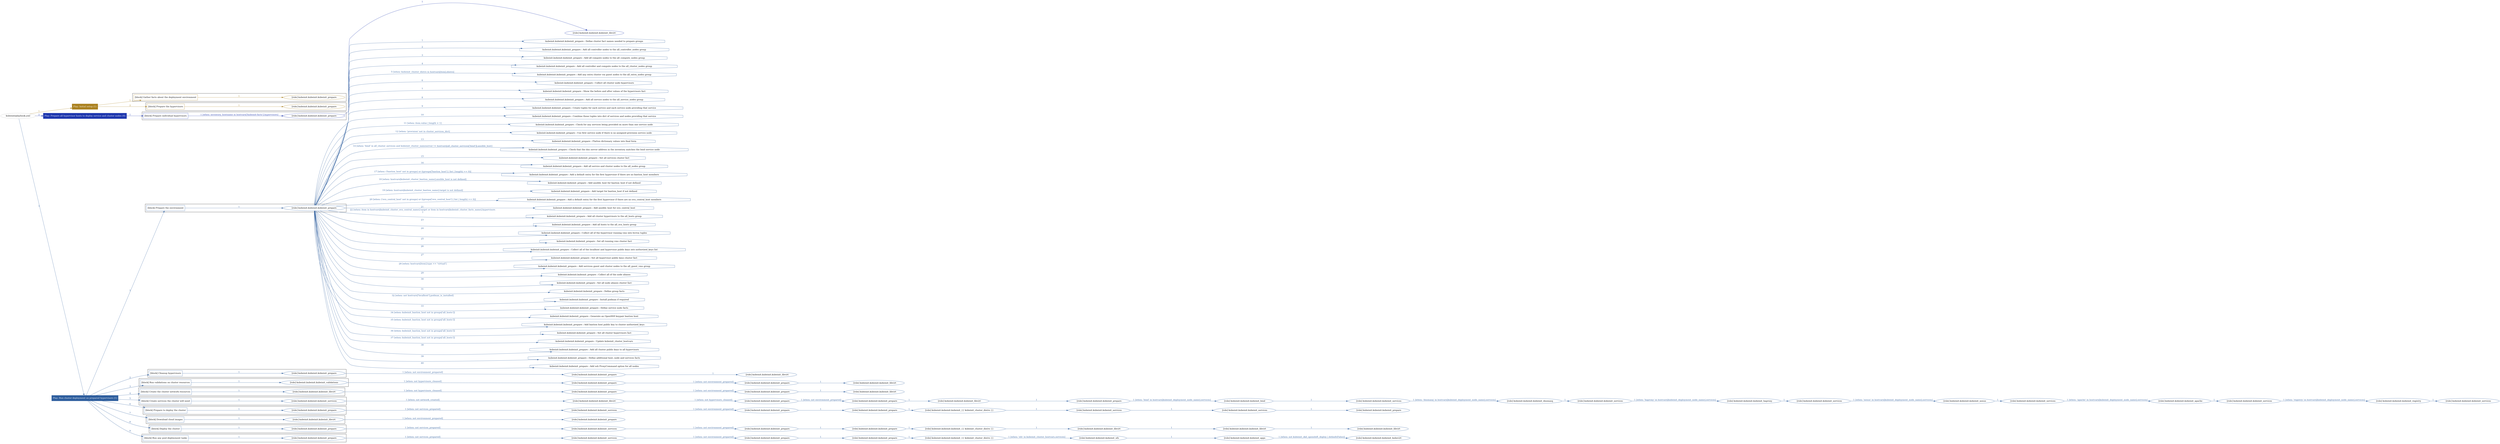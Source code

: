 digraph {
	graph [concentrate=true ordering=in rankdir=LR ratio=fill]
	edge [esep=5 sep=10]
	"kubeinit/playbook.yml" [id=root_node style=dotted]
	play_389a2fc3 [label="Play: Initial setup (1)" color="#ab8221" fontcolor="#ffffff" id=play_389a2fc3 shape=box style=filled tooltip=localhost]
	"kubeinit/playbook.yml" -> play_389a2fc3 [label="1 " color="#ab8221" fontcolor="#ab8221" id=edge_5c701b63 labeltooltip="1 " tooltip="1 "]
	subgraph "kubeinit.kubeinit.kubeinit_prepare" {
		role_5285350a [label="[role] kubeinit.kubeinit.kubeinit_prepare" color="#ab8221" id=role_5285350a tooltip="kubeinit.kubeinit.kubeinit_prepare"]
	}
	subgraph "kubeinit.kubeinit.kubeinit_prepare" {
		role_73cdea34 [label="[role] kubeinit.kubeinit.kubeinit_prepare" color="#ab8221" id=role_73cdea34 tooltip="kubeinit.kubeinit.kubeinit_prepare"]
	}
	subgraph "Play: Initial setup (1)" {
		play_389a2fc3 -> block_d1cd14a4 [label=1 color="#ab8221" fontcolor="#ab8221" id=edge_c01ba7dc labeltooltip=1 tooltip=1]
		subgraph cluster_block_d1cd14a4 {
			block_d1cd14a4 [label="[block] Gather facts about the deployment environment" color="#ab8221" id=block_d1cd14a4 labeltooltip="Gather facts about the deployment environment" shape=box tooltip="Gather facts about the deployment environment"]
			block_d1cd14a4 -> role_5285350a [label="1 " color="#ab8221" fontcolor="#ab8221" id=edge_2bdc78e7 labeltooltip="1 " tooltip="1 "]
		}
		play_389a2fc3 -> block_d4fb7fd4 [label=2 color="#ab8221" fontcolor="#ab8221" id=edge_95504e99 labeltooltip=2 tooltip=2]
		subgraph cluster_block_d4fb7fd4 {
			block_d4fb7fd4 [label="[block] Prepare the hypervisors" color="#ab8221" id=block_d4fb7fd4 labeltooltip="Prepare the hypervisors" shape=box tooltip="Prepare the hypervisors"]
			block_d4fb7fd4 -> role_73cdea34 [label="1 " color="#ab8221" fontcolor="#ab8221" id=edge_77c9e38d labeltooltip="1 " tooltip="1 "]
		}
	}
	play_1467b082 [label="Play: Prepare all hypervisor hosts to deploy service and cluster nodes (0)" color="#1e37ae" fontcolor="#ffffff" id=play_1467b082 shape=box style=filled tooltip="Play: Prepare all hypervisor hosts to deploy service and cluster nodes (0)"]
	"kubeinit/playbook.yml" -> play_1467b082 [label="2 " color="#1e37ae" fontcolor="#1e37ae" id=edge_6ed2693d labeltooltip="2 " tooltip="2 "]
	subgraph "kubeinit.kubeinit.kubeinit_libvirt" {
		role_8d2c05db [label="[role] kubeinit.kubeinit.kubeinit_libvirt" color="#1e37ae" id=role_8d2c05db tooltip="kubeinit.kubeinit.kubeinit_libvirt"]
	}
	subgraph "kubeinit.kubeinit.kubeinit_prepare" {
		role_65fd7b90 [label="[role] kubeinit.kubeinit.kubeinit_prepare" color="#1e37ae" id=role_65fd7b90 tooltip="kubeinit.kubeinit.kubeinit_prepare"]
		role_65fd7b90 -> role_8d2c05db [label="1 " color="#1e37ae" fontcolor="#1e37ae" id=edge_28b307fc labeltooltip="1 " tooltip="1 "]
	}
	subgraph "Play: Prepare all hypervisor hosts to deploy service and cluster nodes (0)" {
		play_1467b082 -> block_90cf7ecb [label=1 color="#1e37ae" fontcolor="#1e37ae" id=edge_ba02958f labeltooltip=1 tooltip=1]
		subgraph cluster_block_90cf7ecb {
			block_90cf7ecb [label="[block] Prepare individual hypervisors" color="#1e37ae" id=block_90cf7ecb labeltooltip="Prepare individual hypervisors" shape=box tooltip="Prepare individual hypervisors"]
			block_90cf7ecb -> role_65fd7b90 [label="1 [when: inventory_hostname in hostvars['kubeinit-facts'].hypervisors]" color="#1e37ae" fontcolor="#1e37ae" id=edge_7a36605c labeltooltip="1 [when: inventory_hostname in hostvars['kubeinit-facts'].hypervisors]" tooltip="1 [when: inventory_hostname in hostvars['kubeinit-facts'].hypervisors]"]
		}
	}
	play_ec65db6d [label="Play: Run cluster deployment on prepared hypervisors (1)" color="#2e5e9e" fontcolor="#ffffff" id=play_ec65db6d shape=box style=filled tooltip=localhost]
	"kubeinit/playbook.yml" -> play_ec65db6d [label="3 " color="#2e5e9e" fontcolor="#2e5e9e" id=edge_5266d4a3 labeltooltip="3 " tooltip="3 "]
	subgraph "kubeinit.kubeinit.kubeinit_prepare" {
		role_ae599237 [label="[role] kubeinit.kubeinit.kubeinit_prepare" color="#2e5e9e" id=role_ae599237 tooltip="kubeinit.kubeinit.kubeinit_prepare"]
		task_bc139b04 [label="kubeinit.kubeinit.kubeinit_prepare : Define cluster fact names needed to prepare groups" color="#2e5e9e" id=task_bc139b04 shape=octagon tooltip="kubeinit.kubeinit.kubeinit_prepare : Define cluster fact names needed to prepare groups"]
		role_ae599237 -> task_bc139b04 [label="1 " color="#2e5e9e" fontcolor="#2e5e9e" id=edge_9a7eeb01 labeltooltip="1 " tooltip="1 "]
		task_4b675e43 [label="kubeinit.kubeinit.kubeinit_prepare : Add all controller nodes to the all_controller_nodes group" color="#2e5e9e" id=task_4b675e43 shape=octagon tooltip="kubeinit.kubeinit.kubeinit_prepare : Add all controller nodes to the all_controller_nodes group"]
		role_ae599237 -> task_4b675e43 [label="2 " color="#2e5e9e" fontcolor="#2e5e9e" id=edge_27c92385 labeltooltip="2 " tooltip="2 "]
		task_938c4507 [label="kubeinit.kubeinit.kubeinit_prepare : Add all compute nodes to the all_compute_nodes group" color="#2e5e9e" id=task_938c4507 shape=octagon tooltip="kubeinit.kubeinit.kubeinit_prepare : Add all compute nodes to the all_compute_nodes group"]
		role_ae599237 -> task_938c4507 [label="3 " color="#2e5e9e" fontcolor="#2e5e9e" id=edge_e32e1a91 labeltooltip="3 " tooltip="3 "]
		task_ddfe57b6 [label="kubeinit.kubeinit.kubeinit_prepare : Add all controller and compute nodes to the all_cluster_nodes group" color="#2e5e9e" id=task_ddfe57b6 shape=octagon tooltip="kubeinit.kubeinit.kubeinit_prepare : Add all controller and compute nodes to the all_cluster_nodes group"]
		role_ae599237 -> task_ddfe57b6 [label="4 " color="#2e5e9e" fontcolor="#2e5e9e" id=edge_c2592a3a labeltooltip="4 " tooltip="4 "]
		task_0cb892c3 [label="kubeinit.kubeinit.kubeinit_prepare : Add any extra cluster vm guest nodes to the all_extra_nodes group" color="#2e5e9e" id=task_0cb892c3 shape=octagon tooltip="kubeinit.kubeinit.kubeinit_prepare : Add any extra cluster vm guest nodes to the all_extra_nodes group"]
		role_ae599237 -> task_0cb892c3 [label="5 [when: kubeinit_cluster_distro in hostvars[item].distro]" color="#2e5e9e" fontcolor="#2e5e9e" id=edge_1ab65e73 labeltooltip="5 [when: kubeinit_cluster_distro in hostvars[item].distro]" tooltip="5 [when: kubeinit_cluster_distro in hostvars[item].distro]"]
		task_bf815adb [label="kubeinit.kubeinit.kubeinit_prepare : Collect all cluster node hypervisors" color="#2e5e9e" id=task_bf815adb shape=octagon tooltip="kubeinit.kubeinit.kubeinit_prepare : Collect all cluster node hypervisors"]
		role_ae599237 -> task_bf815adb [label="6 " color="#2e5e9e" fontcolor="#2e5e9e" id=edge_83535a46 labeltooltip="6 " tooltip="6 "]
		task_21eaeb8c [label="kubeinit.kubeinit.kubeinit_prepare : Show the before and after values of the hypervisors fact" color="#2e5e9e" id=task_21eaeb8c shape=octagon tooltip="kubeinit.kubeinit.kubeinit_prepare : Show the before and after values of the hypervisors fact"]
		role_ae599237 -> task_21eaeb8c [label="7 " color="#2e5e9e" fontcolor="#2e5e9e" id=edge_32289811 labeltooltip="7 " tooltip="7 "]
		task_42181509 [label="kubeinit.kubeinit.kubeinit_prepare : Add all service nodes to the all_service_nodes group" color="#2e5e9e" id=task_42181509 shape=octagon tooltip="kubeinit.kubeinit.kubeinit_prepare : Add all service nodes to the all_service_nodes group"]
		role_ae599237 -> task_42181509 [label="8 " color="#2e5e9e" fontcolor="#2e5e9e" id=edge_774b7da1 labeltooltip="8 " tooltip="8 "]
		task_96026b85 [label="kubeinit.kubeinit.kubeinit_prepare : Create tuples for each service and each service node providing that service" color="#2e5e9e" id=task_96026b85 shape=octagon tooltip="kubeinit.kubeinit.kubeinit_prepare : Create tuples for each service and each service node providing that service"]
		role_ae599237 -> task_96026b85 [label="9 " color="#2e5e9e" fontcolor="#2e5e9e" id=edge_64ecf250 labeltooltip="9 " tooltip="9 "]
		task_52978147 [label="kubeinit.kubeinit.kubeinit_prepare : Combine those tuples into dict of services and nodes providing that service" color="#2e5e9e" id=task_52978147 shape=octagon tooltip="kubeinit.kubeinit.kubeinit_prepare : Combine those tuples into dict of services and nodes providing that service"]
		role_ae599237 -> task_52978147 [label="10 " color="#2e5e9e" fontcolor="#2e5e9e" id=edge_df46fe67 labeltooltip="10 " tooltip="10 "]
		task_bcd08429 [label="kubeinit.kubeinit.kubeinit_prepare : Check for any services being provided on more than one service node" color="#2e5e9e" id=task_bcd08429 shape=octagon tooltip="kubeinit.kubeinit.kubeinit_prepare : Check for any services being provided on more than one service node"]
		role_ae599237 -> task_bcd08429 [label="11 [when: item.value | length > 1]" color="#2e5e9e" fontcolor="#2e5e9e" id=edge_1e564ab4 labeltooltip="11 [when: item.value | length > 1]" tooltip="11 [when: item.value | length > 1]"]
		task_e0b8395e [label="kubeinit.kubeinit.kubeinit_prepare : Use first service node if there is no assigned provision service node" color="#2e5e9e" id=task_e0b8395e shape=octagon tooltip="kubeinit.kubeinit.kubeinit_prepare : Use first service node if there is no assigned provision service node"]
		role_ae599237 -> task_e0b8395e [label="12 [when: 'provision' not in cluster_services_dict]" color="#2e5e9e" fontcolor="#2e5e9e" id=edge_0235073b labeltooltip="12 [when: 'provision' not in cluster_services_dict]" tooltip="12 [when: 'provision' not in cluster_services_dict]"]
		task_14e28db6 [label="kubeinit.kubeinit.kubeinit_prepare : Flatten dictionary values into final form" color="#2e5e9e" id=task_14e28db6 shape=octagon tooltip="kubeinit.kubeinit.kubeinit_prepare : Flatten dictionary values into final form"]
		role_ae599237 -> task_14e28db6 [label="13 " color="#2e5e9e" fontcolor="#2e5e9e" id=edge_22fdeb3c labeltooltip="13 " tooltip="13 "]
		task_c48dda5f [label="kubeinit.kubeinit.kubeinit_prepare : Check that the dns server address in the inventory matches the bind service node" color="#2e5e9e" id=task_c48dda5f shape=octagon tooltip="kubeinit.kubeinit.kubeinit_prepare : Check that the dns server address in the inventory matches the bind service node"]
		role_ae599237 -> task_c48dda5f [label="14 [when: 'bind' in all_cluster_services and kubeinit_cluster_nameserver != hostvars[all_cluster_services['bind']].ansible_host]" color="#2e5e9e" fontcolor="#2e5e9e" id=edge_218ed1cd labeltooltip="14 [when: 'bind' in all_cluster_services and kubeinit_cluster_nameserver != hostvars[all_cluster_services['bind']].ansible_host]" tooltip="14 [when: 'bind' in all_cluster_services and kubeinit_cluster_nameserver != hostvars[all_cluster_services['bind']].ansible_host]"]
		task_89f1848b [label="kubeinit.kubeinit.kubeinit_prepare : Set all services cluster fact" color="#2e5e9e" id=task_89f1848b shape=octagon tooltip="kubeinit.kubeinit.kubeinit_prepare : Set all services cluster fact"]
		role_ae599237 -> task_89f1848b [label="15 " color="#2e5e9e" fontcolor="#2e5e9e" id=edge_75d56571 labeltooltip="15 " tooltip="15 "]
		task_8c6c1f85 [label="kubeinit.kubeinit.kubeinit_prepare : Add all service and cluster nodes to the all_nodes group" color="#2e5e9e" id=task_8c6c1f85 shape=octagon tooltip="kubeinit.kubeinit.kubeinit_prepare : Add all service and cluster nodes to the all_nodes group"]
		role_ae599237 -> task_8c6c1f85 [label="16 " color="#2e5e9e" fontcolor="#2e5e9e" id=edge_be621066 labeltooltip="16 " tooltip="16 "]
		task_804b2508 [label="kubeinit.kubeinit.kubeinit_prepare : Add a default entry for the first hypervisor if there are no bastion_host members" color="#2e5e9e" id=task_804b2508 shape=octagon tooltip="kubeinit.kubeinit.kubeinit_prepare : Add a default entry for the first hypervisor if there are no bastion_host members"]
		role_ae599237 -> task_804b2508 [label="17 [when: ('bastion_host' not in groups) or ((groups['bastion_host'] | list | length) == 0)]" color="#2e5e9e" fontcolor="#2e5e9e" id=edge_dea7da0c labeltooltip="17 [when: ('bastion_host' not in groups) or ((groups['bastion_host'] | list | length) == 0)]" tooltip="17 [when: ('bastion_host' not in groups) or ((groups['bastion_host'] | list | length) == 0)]"]
		task_17ec375e [label="kubeinit.kubeinit.kubeinit_prepare : Add ansible_host for bastion_host if not defined" color="#2e5e9e" id=task_17ec375e shape=octagon tooltip="kubeinit.kubeinit.kubeinit_prepare : Add ansible_host for bastion_host if not defined"]
		role_ae599237 -> task_17ec375e [label="18 [when: hostvars[kubeinit_cluster_bastion_name].ansible_host is not defined]" color="#2e5e9e" fontcolor="#2e5e9e" id=edge_0a909d2f labeltooltip="18 [when: hostvars[kubeinit_cluster_bastion_name].ansible_host is not defined]" tooltip="18 [when: hostvars[kubeinit_cluster_bastion_name].ansible_host is not defined]"]
		task_ccbeda78 [label="kubeinit.kubeinit.kubeinit_prepare : Add target for bastion_host if not defined" color="#2e5e9e" id=task_ccbeda78 shape=octagon tooltip="kubeinit.kubeinit.kubeinit_prepare : Add target for bastion_host if not defined"]
		role_ae599237 -> task_ccbeda78 [label="19 [when: hostvars[kubeinit_cluster_bastion_name].target is not defined]" color="#2e5e9e" fontcolor="#2e5e9e" id=edge_a28283f6 labeltooltip="19 [when: hostvars[kubeinit_cluster_bastion_name].target is not defined]" tooltip="19 [when: hostvars[kubeinit_cluster_bastion_name].target is not defined]"]
		task_ec9e5d19 [label="kubeinit.kubeinit.kubeinit_prepare : Add a default entry for the first hypervisor if there are no ovn_central_host members" color="#2e5e9e" id=task_ec9e5d19 shape=octagon tooltip="kubeinit.kubeinit.kubeinit_prepare : Add a default entry for the first hypervisor if there are no ovn_central_host members"]
		role_ae599237 -> task_ec9e5d19 [label="20 [when: ('ovn_central_host' not in groups) or ((groups['ovn_central_host'] | list | length) == 0)]" color="#2e5e9e" fontcolor="#2e5e9e" id=edge_bb7dc209 labeltooltip="20 [when: ('ovn_central_host' not in groups) or ((groups['ovn_central_host'] | list | length) == 0)]" tooltip="20 [when: ('ovn_central_host' not in groups) or ((groups['ovn_central_host'] | list | length) == 0)]"]
		task_6591ea9c [label="kubeinit.kubeinit.kubeinit_prepare : Add ansible_host for ovn_central_host" color="#2e5e9e" id=task_6591ea9c shape=octagon tooltip="kubeinit.kubeinit.kubeinit_prepare : Add ansible_host for ovn_central_host"]
		role_ae599237 -> task_6591ea9c [label="21 " color="#2e5e9e" fontcolor="#2e5e9e" id=edge_bbfae0ca labeltooltip="21 " tooltip="21 "]
		task_a7826a23 [label="kubeinit.kubeinit.kubeinit_prepare : Add all cluster hypervisors to the all_hosts group" color="#2e5e9e" id=task_a7826a23 shape=octagon tooltip="kubeinit.kubeinit.kubeinit_prepare : Add all cluster hypervisors to the all_hosts group"]
		role_ae599237 -> task_a7826a23 [label="22 [when: item in hostvars[kubeinit_cluster_ovn_central_name].target or item in hostvars[kubeinit_cluster_facts_name].hypervisors
]" color="#2e5e9e" fontcolor="#2e5e9e" id=edge_70b1f6fd labeltooltip="22 [when: item in hostvars[kubeinit_cluster_ovn_central_name].target or item in hostvars[kubeinit_cluster_facts_name].hypervisors
]" tooltip="22 [when: item in hostvars[kubeinit_cluster_ovn_central_name].target or item in hostvars[kubeinit_cluster_facts_name].hypervisors
]"]
		task_5e677237 [label="kubeinit.kubeinit.kubeinit_prepare : Add all hosts to the all_ovn_hosts group" color="#2e5e9e" id=task_5e677237 shape=octagon tooltip="kubeinit.kubeinit.kubeinit_prepare : Add all hosts to the all_ovn_hosts group"]
		role_ae599237 -> task_5e677237 [label="23 " color="#2e5e9e" fontcolor="#2e5e9e" id=edge_fb1c5736 labeltooltip="23 " tooltip="23 "]
		task_11989690 [label="kubeinit.kubeinit.kubeinit_prepare : Collect all of the hypervisor running vms into hv/vm tuples" color="#2e5e9e" id=task_11989690 shape=octagon tooltip="kubeinit.kubeinit.kubeinit_prepare : Collect all of the hypervisor running vms into hv/vm tuples"]
		role_ae599237 -> task_11989690 [label="24 " color="#2e5e9e" fontcolor="#2e5e9e" id=edge_e74fc09f labeltooltip="24 " tooltip="24 "]
		task_f0209d3c [label="kubeinit.kubeinit.kubeinit_prepare : Set all running vms cluster fact" color="#2e5e9e" id=task_f0209d3c shape=octagon tooltip="kubeinit.kubeinit.kubeinit_prepare : Set all running vms cluster fact"]
		role_ae599237 -> task_f0209d3c [label="25 " color="#2e5e9e" fontcolor="#2e5e9e" id=edge_de3147c8 labeltooltip="25 " tooltip="25 "]
		task_6fe22cb8 [label="kubeinit.kubeinit.kubeinit_prepare : Collect all of the localhost and hypervisor public keys into authorized_keys list" color="#2e5e9e" id=task_6fe22cb8 shape=octagon tooltip="kubeinit.kubeinit.kubeinit_prepare : Collect all of the localhost and hypervisor public keys into authorized_keys list"]
		role_ae599237 -> task_6fe22cb8 [label="26 " color="#2e5e9e" fontcolor="#2e5e9e" id=edge_192384e3 labeltooltip="26 " tooltip="26 "]
		task_3f15dc99 [label="kubeinit.kubeinit.kubeinit_prepare : Set all hypervisor public keys cluster fact" color="#2e5e9e" id=task_3f15dc99 shape=octagon tooltip="kubeinit.kubeinit.kubeinit_prepare : Set all hypervisor public keys cluster fact"]
		role_ae599237 -> task_3f15dc99 [label="27 " color="#2e5e9e" fontcolor="#2e5e9e" id=edge_2a56be4c labeltooltip="27 " tooltip="27 "]
		task_81f1fb72 [label="kubeinit.kubeinit.kubeinit_prepare : Add services guest and cluster nodes to the all_guest_vms group" color="#2e5e9e" id=task_81f1fb72 shape=octagon tooltip="kubeinit.kubeinit.kubeinit_prepare : Add services guest and cluster nodes to the all_guest_vms group"]
		role_ae599237 -> task_81f1fb72 [label="28 [when: hostvars[item].type == 'virtual']" color="#2e5e9e" fontcolor="#2e5e9e" id=edge_f8b06b71 labeltooltip="28 [when: hostvars[item].type == 'virtual']" tooltip="28 [when: hostvars[item].type == 'virtual']"]
		task_4957dfe3 [label="kubeinit.kubeinit.kubeinit_prepare : Collect all of the node aliases" color="#2e5e9e" id=task_4957dfe3 shape=octagon tooltip="kubeinit.kubeinit.kubeinit_prepare : Collect all of the node aliases"]
		role_ae599237 -> task_4957dfe3 [label="29 " color="#2e5e9e" fontcolor="#2e5e9e" id=edge_546cd1d2 labeltooltip="29 " tooltip="29 "]
		task_67851c6c [label="kubeinit.kubeinit.kubeinit_prepare : Set all node aliases cluster fact" color="#2e5e9e" id=task_67851c6c shape=octagon tooltip="kubeinit.kubeinit.kubeinit_prepare : Set all node aliases cluster fact"]
		role_ae599237 -> task_67851c6c [label="30 " color="#2e5e9e" fontcolor="#2e5e9e" id=edge_85be163f labeltooltip="30 " tooltip="30 "]
		task_341fb638 [label="kubeinit.kubeinit.kubeinit_prepare : Define group facts" color="#2e5e9e" id=task_341fb638 shape=octagon tooltip="kubeinit.kubeinit.kubeinit_prepare : Define group facts"]
		role_ae599237 -> task_341fb638 [label="31 " color="#2e5e9e" fontcolor="#2e5e9e" id=edge_829a1d4d labeltooltip="31 " tooltip="31 "]
		task_32bc40c8 [label="kubeinit.kubeinit.kubeinit_prepare : Install podman if required" color="#2e5e9e" id=task_32bc40c8 shape=octagon tooltip="kubeinit.kubeinit.kubeinit_prepare : Install podman if required"]
		role_ae599237 -> task_32bc40c8 [label="32 [when: not hostvars['localhost'].podman_is_installed]" color="#2e5e9e" fontcolor="#2e5e9e" id=edge_1663368a labeltooltip="32 [when: not hostvars['localhost'].podman_is_installed]" tooltip="32 [when: not hostvars['localhost'].podman_is_installed]"]
		task_228fc2b8 [label="kubeinit.kubeinit.kubeinit_prepare : Define service node facts" color="#2e5e9e" id=task_228fc2b8 shape=octagon tooltip="kubeinit.kubeinit.kubeinit_prepare : Define service node facts"]
		role_ae599237 -> task_228fc2b8 [label="33 " color="#2e5e9e" fontcolor="#2e5e9e" id=edge_9507c6a3 labeltooltip="33 " tooltip="33 "]
		task_71a6b576 [label="kubeinit.kubeinit.kubeinit_prepare : Generate an OpenSSH keypair bastion host" color="#2e5e9e" id=task_71a6b576 shape=octagon tooltip="kubeinit.kubeinit.kubeinit_prepare : Generate an OpenSSH keypair bastion host"]
		role_ae599237 -> task_71a6b576 [label="34 [when: kubeinit_bastion_host not in groups['all_hosts']]" color="#2e5e9e" fontcolor="#2e5e9e" id=edge_165fad0c labeltooltip="34 [when: kubeinit_bastion_host not in groups['all_hosts']]" tooltip="34 [when: kubeinit_bastion_host not in groups['all_hosts']]"]
		task_ac68dbdf [label="kubeinit.kubeinit.kubeinit_prepare : Add bastion host public key to cluster authorized_keys" color="#2e5e9e" id=task_ac68dbdf shape=octagon tooltip="kubeinit.kubeinit.kubeinit_prepare : Add bastion host public key to cluster authorized_keys"]
		role_ae599237 -> task_ac68dbdf [label="35 [when: kubeinit_bastion_host not in groups['all_hosts']]" color="#2e5e9e" fontcolor="#2e5e9e" id=edge_d4e76a79 labeltooltip="35 [when: kubeinit_bastion_host not in groups['all_hosts']]" tooltip="35 [when: kubeinit_bastion_host not in groups['all_hosts']]"]
		task_593cfaa9 [label="kubeinit.kubeinit.kubeinit_prepare : Set all cluster hypervisors fact" color="#2e5e9e" id=task_593cfaa9 shape=octagon tooltip="kubeinit.kubeinit.kubeinit_prepare : Set all cluster hypervisors fact"]
		role_ae599237 -> task_593cfaa9 [label="36 [when: kubeinit_bastion_host not in groups['all_hosts']]" color="#2e5e9e" fontcolor="#2e5e9e" id=edge_1c96efd7 labeltooltip="36 [when: kubeinit_bastion_host not in groups['all_hosts']]" tooltip="36 [when: kubeinit_bastion_host not in groups['all_hosts']]"]
		task_120f0d0a [label="kubeinit.kubeinit.kubeinit_prepare : Update kubeinit_cluster_hostvars" color="#2e5e9e" id=task_120f0d0a shape=octagon tooltip="kubeinit.kubeinit.kubeinit_prepare : Update kubeinit_cluster_hostvars"]
		role_ae599237 -> task_120f0d0a [label="37 [when: kubeinit_bastion_host not in groups['all_hosts']]" color="#2e5e9e" fontcolor="#2e5e9e" id=edge_561d9391 labeltooltip="37 [when: kubeinit_bastion_host not in groups['all_hosts']]" tooltip="37 [when: kubeinit_bastion_host not in groups['all_hosts']]"]
		task_8d1aaa62 [label="kubeinit.kubeinit.kubeinit_prepare : Add all cluster public keys to all hypervisors" color="#2e5e9e" id=task_8d1aaa62 shape=octagon tooltip="kubeinit.kubeinit.kubeinit_prepare : Add all cluster public keys to all hypervisors"]
		role_ae599237 -> task_8d1aaa62 [label="38 " color="#2e5e9e" fontcolor="#2e5e9e" id=edge_74e0f11a labeltooltip="38 " tooltip="38 "]
		task_8bc61f80 [label="kubeinit.kubeinit.kubeinit_prepare : Define additional host, node and services facts" color="#2e5e9e" id=task_8bc61f80 shape=octagon tooltip="kubeinit.kubeinit.kubeinit_prepare : Define additional host, node and services facts"]
		role_ae599237 -> task_8bc61f80 [label="39 " color="#2e5e9e" fontcolor="#2e5e9e" id=edge_95959740 labeltooltip="39 " tooltip="39 "]
		task_620149be [label="kubeinit.kubeinit.kubeinit_prepare : Add ssh ProxyCommand option for all nodes" color="#2e5e9e" id=task_620149be shape=octagon tooltip="kubeinit.kubeinit.kubeinit_prepare : Add ssh ProxyCommand option for all nodes"]
		role_ae599237 -> task_620149be [label="40 " color="#2e5e9e" fontcolor="#2e5e9e" id=edge_aee9dd95 labeltooltip="40 " tooltip="40 "]
	}
	subgraph "kubeinit.kubeinit.kubeinit_libvirt" {
		role_1abf07ce [label="[role] kubeinit.kubeinit.kubeinit_libvirt" color="#2e5e9e" id=role_1abf07ce tooltip="kubeinit.kubeinit.kubeinit_libvirt"]
	}
	subgraph "kubeinit.kubeinit.kubeinit_prepare" {
		role_1fc9c30f [label="[role] kubeinit.kubeinit.kubeinit_prepare" color="#2e5e9e" id=role_1fc9c30f tooltip="kubeinit.kubeinit.kubeinit_prepare"]
		role_1fc9c30f -> role_1abf07ce [label="1 " color="#2e5e9e" fontcolor="#2e5e9e" id=edge_d27b41ee labeltooltip="1 " tooltip="1 "]
	}
	subgraph "kubeinit.kubeinit.kubeinit_prepare" {
		role_1cea0408 [label="[role] kubeinit.kubeinit.kubeinit_prepare" color="#2e5e9e" id=role_1cea0408 tooltip="kubeinit.kubeinit.kubeinit_prepare"]
		role_1cea0408 -> role_1fc9c30f [label="1 [when: not environment_prepared]" color="#2e5e9e" fontcolor="#2e5e9e" id=edge_1ec120ee labeltooltip="1 [when: not environment_prepared]" tooltip="1 [when: not environment_prepared]"]
	}
	subgraph "kubeinit.kubeinit.kubeinit_libvirt" {
		role_5cd72a0f [label="[role] kubeinit.kubeinit.kubeinit_libvirt" color="#2e5e9e" id=role_5cd72a0f tooltip="kubeinit.kubeinit.kubeinit_libvirt"]
	}
	subgraph "kubeinit.kubeinit.kubeinit_prepare" {
		role_c93bf518 [label="[role] kubeinit.kubeinit.kubeinit_prepare" color="#2e5e9e" id=role_c93bf518 tooltip="kubeinit.kubeinit.kubeinit_prepare"]
		role_c93bf518 -> role_5cd72a0f [label="1 " color="#2e5e9e" fontcolor="#2e5e9e" id=edge_efbd486c labeltooltip="1 " tooltip="1 "]
	}
	subgraph "kubeinit.kubeinit.kubeinit_prepare" {
		role_62879826 [label="[role] kubeinit.kubeinit.kubeinit_prepare" color="#2e5e9e" id=role_62879826 tooltip="kubeinit.kubeinit.kubeinit_prepare"]
		role_62879826 -> role_c93bf518 [label="1 [when: not environment_prepared]" color="#2e5e9e" fontcolor="#2e5e9e" id=edge_9943d28b labeltooltip="1 [when: not environment_prepared]" tooltip="1 [when: not environment_prepared]"]
	}
	subgraph "kubeinit.kubeinit.kubeinit_validations" {
		role_7ad81520 [label="[role] kubeinit.kubeinit.kubeinit_validations" color="#2e5e9e" id=role_7ad81520 tooltip="kubeinit.kubeinit.kubeinit_validations"]
		role_7ad81520 -> role_62879826 [label="1 [when: not hypervisors_cleaned]" color="#2e5e9e" fontcolor="#2e5e9e" id=edge_72c03a77 labeltooltip="1 [when: not hypervisors_cleaned]" tooltip="1 [when: not hypervisors_cleaned]"]
	}
	subgraph "kubeinit.kubeinit.kubeinit_libvirt" {
		role_609b608a [label="[role] kubeinit.kubeinit.kubeinit_libvirt" color="#2e5e9e" id=role_609b608a tooltip="kubeinit.kubeinit.kubeinit_libvirt"]
	}
	subgraph "kubeinit.kubeinit.kubeinit_prepare" {
		role_143bc054 [label="[role] kubeinit.kubeinit.kubeinit_prepare" color="#2e5e9e" id=role_143bc054 tooltip="kubeinit.kubeinit.kubeinit_prepare"]
		role_143bc054 -> role_609b608a [label="1 " color="#2e5e9e" fontcolor="#2e5e9e" id=edge_e8491341 labeltooltip="1 " tooltip="1 "]
	}
	subgraph "kubeinit.kubeinit.kubeinit_prepare" {
		role_24c0412a [label="[role] kubeinit.kubeinit.kubeinit_prepare" color="#2e5e9e" id=role_24c0412a tooltip="kubeinit.kubeinit.kubeinit_prepare"]
		role_24c0412a -> role_143bc054 [label="1 [when: not environment_prepared]" color="#2e5e9e" fontcolor="#2e5e9e" id=edge_408de567 labeltooltip="1 [when: not environment_prepared]" tooltip="1 [when: not environment_prepared]"]
	}
	subgraph "kubeinit.kubeinit.kubeinit_libvirt" {
		role_46bef9fd [label="[role] kubeinit.kubeinit.kubeinit_libvirt" color="#2e5e9e" id=role_46bef9fd tooltip="kubeinit.kubeinit.kubeinit_libvirt"]
		role_46bef9fd -> role_24c0412a [label="1 [when: not hypervisors_cleaned]" color="#2e5e9e" fontcolor="#2e5e9e" id=edge_6453cf36 labeltooltip="1 [when: not hypervisors_cleaned]" tooltip="1 [when: not hypervisors_cleaned]"]
	}
	subgraph "kubeinit.kubeinit.kubeinit_services" {
		role_dfab93f3 [label="[role] kubeinit.kubeinit.kubeinit_services" color="#2e5e9e" id=role_dfab93f3 tooltip="kubeinit.kubeinit.kubeinit_services"]
	}
	subgraph "kubeinit.kubeinit.kubeinit_registry" {
		role_e65a1d06 [label="[role] kubeinit.kubeinit.kubeinit_registry" color="#2e5e9e" id=role_e65a1d06 tooltip="kubeinit.kubeinit.kubeinit_registry"]
		role_e65a1d06 -> role_dfab93f3 [label="1 " color="#2e5e9e" fontcolor="#2e5e9e" id=edge_a44a014b labeltooltip="1 " tooltip="1 "]
	}
	subgraph "kubeinit.kubeinit.kubeinit_services" {
		role_3f47e89a [label="[role] kubeinit.kubeinit.kubeinit_services" color="#2e5e9e" id=role_3f47e89a tooltip="kubeinit.kubeinit.kubeinit_services"]
		role_3f47e89a -> role_e65a1d06 [label="1 [when: 'registry' in hostvars[kubeinit_deployment_node_name].services]" color="#2e5e9e" fontcolor="#2e5e9e" id=edge_59a4d338 labeltooltip="1 [when: 'registry' in hostvars[kubeinit_deployment_node_name].services]" tooltip="1 [when: 'registry' in hostvars[kubeinit_deployment_node_name].services]"]
	}
	subgraph "kubeinit.kubeinit.kubeinit_apache" {
		role_49eb6746 [label="[role] kubeinit.kubeinit.kubeinit_apache" color="#2e5e9e" id=role_49eb6746 tooltip="kubeinit.kubeinit.kubeinit_apache"]
		role_49eb6746 -> role_3f47e89a [label="1 " color="#2e5e9e" fontcolor="#2e5e9e" id=edge_6ca1be0b labeltooltip="1 " tooltip="1 "]
	}
	subgraph "kubeinit.kubeinit.kubeinit_services" {
		role_6da6d443 [label="[role] kubeinit.kubeinit.kubeinit_services" color="#2e5e9e" id=role_6da6d443 tooltip="kubeinit.kubeinit.kubeinit_services"]
		role_6da6d443 -> role_49eb6746 [label="1 [when: 'apache' in hostvars[kubeinit_deployment_node_name].services]" color="#2e5e9e" fontcolor="#2e5e9e" id=edge_8a3b9446 labeltooltip="1 [when: 'apache' in hostvars[kubeinit_deployment_node_name].services]" tooltip="1 [when: 'apache' in hostvars[kubeinit_deployment_node_name].services]"]
	}
	subgraph "kubeinit.kubeinit.kubeinit_nexus" {
		role_71aee2d9 [label="[role] kubeinit.kubeinit.kubeinit_nexus" color="#2e5e9e" id=role_71aee2d9 tooltip="kubeinit.kubeinit.kubeinit_nexus"]
		role_71aee2d9 -> role_6da6d443 [label="1 " color="#2e5e9e" fontcolor="#2e5e9e" id=edge_95ac7373 labeltooltip="1 " tooltip="1 "]
	}
	subgraph "kubeinit.kubeinit.kubeinit_services" {
		role_05bed620 [label="[role] kubeinit.kubeinit.kubeinit_services" color="#2e5e9e" id=role_05bed620 tooltip="kubeinit.kubeinit.kubeinit_services"]
		role_05bed620 -> role_71aee2d9 [label="1 [when: 'nexus' in hostvars[kubeinit_deployment_node_name].services]" color="#2e5e9e" fontcolor="#2e5e9e" id=edge_eaa86690 labeltooltip="1 [when: 'nexus' in hostvars[kubeinit_deployment_node_name].services]" tooltip="1 [when: 'nexus' in hostvars[kubeinit_deployment_node_name].services]"]
	}
	subgraph "kubeinit.kubeinit.kubeinit_haproxy" {
		role_ee8d15f8 [label="[role] kubeinit.kubeinit.kubeinit_haproxy" color="#2e5e9e" id=role_ee8d15f8 tooltip="kubeinit.kubeinit.kubeinit_haproxy"]
		role_ee8d15f8 -> role_05bed620 [label="1 " color="#2e5e9e" fontcolor="#2e5e9e" id=edge_74fe3c51 labeltooltip="1 " tooltip="1 "]
	}
	subgraph "kubeinit.kubeinit.kubeinit_services" {
		role_c0049bd0 [label="[role] kubeinit.kubeinit.kubeinit_services" color="#2e5e9e" id=role_c0049bd0 tooltip="kubeinit.kubeinit.kubeinit_services"]
		role_c0049bd0 -> role_ee8d15f8 [label="1 [when: 'haproxy' in hostvars[kubeinit_deployment_node_name].services]" color="#2e5e9e" fontcolor="#2e5e9e" id=edge_8b3a7dfe labeltooltip="1 [when: 'haproxy' in hostvars[kubeinit_deployment_node_name].services]" tooltip="1 [when: 'haproxy' in hostvars[kubeinit_deployment_node_name].services]"]
	}
	subgraph "kubeinit.kubeinit.kubeinit_dnsmasq" {
		role_eca2c78c [label="[role] kubeinit.kubeinit.kubeinit_dnsmasq" color="#2e5e9e" id=role_eca2c78c tooltip="kubeinit.kubeinit.kubeinit_dnsmasq"]
		role_eca2c78c -> role_c0049bd0 [label="1 " color="#2e5e9e" fontcolor="#2e5e9e" id=edge_ad49736c labeltooltip="1 " tooltip="1 "]
	}
	subgraph "kubeinit.kubeinit.kubeinit_services" {
		role_f1a2ba8e [label="[role] kubeinit.kubeinit.kubeinit_services" color="#2e5e9e" id=role_f1a2ba8e tooltip="kubeinit.kubeinit.kubeinit_services"]
		role_f1a2ba8e -> role_eca2c78c [label="1 [when: 'dnsmasq' in hostvars[kubeinit_deployment_node_name].services]" color="#2e5e9e" fontcolor="#2e5e9e" id=edge_0e46f1c6 labeltooltip="1 [when: 'dnsmasq' in hostvars[kubeinit_deployment_node_name].services]" tooltip="1 [when: 'dnsmasq' in hostvars[kubeinit_deployment_node_name].services]"]
	}
	subgraph "kubeinit.kubeinit.kubeinit_bind" {
		role_c515077d [label="[role] kubeinit.kubeinit.kubeinit_bind" color="#2e5e9e" id=role_c515077d tooltip="kubeinit.kubeinit.kubeinit_bind"]
		role_c515077d -> role_f1a2ba8e [label="1 " color="#2e5e9e" fontcolor="#2e5e9e" id=edge_de6642be labeltooltip="1 " tooltip="1 "]
	}
	subgraph "kubeinit.kubeinit.kubeinit_prepare" {
		role_2195814e [label="[role] kubeinit.kubeinit.kubeinit_prepare" color="#2e5e9e" id=role_2195814e tooltip="kubeinit.kubeinit.kubeinit_prepare"]
		role_2195814e -> role_c515077d [label="1 [when: 'bind' in hostvars[kubeinit_deployment_node_name].services]" color="#2e5e9e" fontcolor="#2e5e9e" id=edge_2ce21b61 labeltooltip="1 [when: 'bind' in hostvars[kubeinit_deployment_node_name].services]" tooltip="1 [when: 'bind' in hostvars[kubeinit_deployment_node_name].services]"]
	}
	subgraph "kubeinit.kubeinit.kubeinit_libvirt" {
		role_98353fc4 [label="[role] kubeinit.kubeinit.kubeinit_libvirt" color="#2e5e9e" id=role_98353fc4 tooltip="kubeinit.kubeinit.kubeinit_libvirt"]
		role_98353fc4 -> role_2195814e [label="1 " color="#2e5e9e" fontcolor="#2e5e9e" id=edge_add2c78b labeltooltip="1 " tooltip="1 "]
	}
	subgraph "kubeinit.kubeinit.kubeinit_prepare" {
		role_043d6a85 [label="[role] kubeinit.kubeinit.kubeinit_prepare" color="#2e5e9e" id=role_043d6a85 tooltip="kubeinit.kubeinit.kubeinit_prepare"]
		role_043d6a85 -> role_98353fc4 [label="1 " color="#2e5e9e" fontcolor="#2e5e9e" id=edge_2d4f0e73 labeltooltip="1 " tooltip="1 "]
	}
	subgraph "kubeinit.kubeinit.kubeinit_prepare" {
		role_3323b85d [label="[role] kubeinit.kubeinit.kubeinit_prepare" color="#2e5e9e" id=role_3323b85d tooltip="kubeinit.kubeinit.kubeinit_prepare"]
		role_3323b85d -> role_043d6a85 [label="1 [when: not environment_prepared]" color="#2e5e9e" fontcolor="#2e5e9e" id=edge_8ebb17f2 labeltooltip="1 [when: not environment_prepared]" tooltip="1 [when: not environment_prepared]"]
	}
	subgraph "kubeinit.kubeinit.kubeinit_libvirt" {
		role_88f8e43a [label="[role] kubeinit.kubeinit.kubeinit_libvirt" color="#2e5e9e" id=role_88f8e43a tooltip="kubeinit.kubeinit.kubeinit_libvirt"]
		role_88f8e43a -> role_3323b85d [label="1 [when: not hypervisors_cleaned]" color="#2e5e9e" fontcolor="#2e5e9e" id=edge_d42bcb75 labeltooltip="1 [when: not hypervisors_cleaned]" tooltip="1 [when: not hypervisors_cleaned]"]
	}
	subgraph "kubeinit.kubeinit.kubeinit_services" {
		role_6265482a [label="[role] kubeinit.kubeinit.kubeinit_services" color="#2e5e9e" id=role_6265482a tooltip="kubeinit.kubeinit.kubeinit_services"]
		role_6265482a -> role_88f8e43a [label="1 [when: not network_created]" color="#2e5e9e" fontcolor="#2e5e9e" id=edge_c733dc39 labeltooltip="1 [when: not network_created]" tooltip="1 [when: not network_created]"]
	}
	subgraph "kubeinit.kubeinit.kubeinit_prepare" {
		role_d18d01fa [label="[role] kubeinit.kubeinit.kubeinit_prepare" color="#2e5e9e" id=role_d18d01fa tooltip="kubeinit.kubeinit.kubeinit_prepare"]
	}
	subgraph "kubeinit.kubeinit.kubeinit_services" {
		role_14c64684 [label="[role] kubeinit.kubeinit.kubeinit_services" color="#2e5e9e" id=role_14c64684 tooltip="kubeinit.kubeinit.kubeinit_services"]
		role_14c64684 -> role_d18d01fa [label="1 " color="#2e5e9e" fontcolor="#2e5e9e" id=edge_a4f87ea3 labeltooltip="1 " tooltip="1 "]
	}
	subgraph "kubeinit.kubeinit.kubeinit_services" {
		role_41ae8787 [label="[role] kubeinit.kubeinit.kubeinit_services" color="#2e5e9e" id=role_41ae8787 tooltip="kubeinit.kubeinit.kubeinit_services"]
		role_41ae8787 -> role_14c64684 [label="1 " color="#2e5e9e" fontcolor="#2e5e9e" id=edge_518d1f6d labeltooltip="1 " tooltip="1 "]
	}
	subgraph "kubeinit.kubeinit.kubeinit_{{ kubeinit_cluster_distro }}" {
		role_aa278c64 [label="[role] kubeinit.kubeinit.kubeinit_{{ kubeinit_cluster_distro }}" color="#2e5e9e" id=role_aa278c64 tooltip="kubeinit.kubeinit.kubeinit_{{ kubeinit_cluster_distro }}"]
		role_aa278c64 -> role_41ae8787 [label="1 " color="#2e5e9e" fontcolor="#2e5e9e" id=edge_50e9af48 labeltooltip="1 " tooltip="1 "]
	}
	subgraph "kubeinit.kubeinit.kubeinit_prepare" {
		role_cf880fc7 [label="[role] kubeinit.kubeinit.kubeinit_prepare" color="#2e5e9e" id=role_cf880fc7 tooltip="kubeinit.kubeinit.kubeinit_prepare"]
		role_cf880fc7 -> role_aa278c64 [label="1 " color="#2e5e9e" fontcolor="#2e5e9e" id=edge_1005314a labeltooltip="1 " tooltip="1 "]
	}
	subgraph "kubeinit.kubeinit.kubeinit_prepare" {
		role_4a24db54 [label="[role] kubeinit.kubeinit.kubeinit_prepare" color="#2e5e9e" id=role_4a24db54 tooltip="kubeinit.kubeinit.kubeinit_prepare"]
		role_4a24db54 -> role_cf880fc7 [label="1 " color="#2e5e9e" fontcolor="#2e5e9e" id=edge_a13a29b2 labeltooltip="1 " tooltip="1 "]
	}
	subgraph "kubeinit.kubeinit.kubeinit_services" {
		role_666c8d7f [label="[role] kubeinit.kubeinit.kubeinit_services" color="#2e5e9e" id=role_666c8d7f tooltip="kubeinit.kubeinit.kubeinit_services"]
		role_666c8d7f -> role_4a24db54 [label="1 [when: not environment_prepared]" color="#2e5e9e" fontcolor="#2e5e9e" id=edge_1a1320d1 labeltooltip="1 [when: not environment_prepared]" tooltip="1 [when: not environment_prepared]"]
	}
	subgraph "kubeinit.kubeinit.kubeinit_prepare" {
		role_9d717dc5 [label="[role] kubeinit.kubeinit.kubeinit_prepare" color="#2e5e9e" id=role_9d717dc5 tooltip="kubeinit.kubeinit.kubeinit_prepare"]
		role_9d717dc5 -> role_666c8d7f [label="1 [when: not services_prepared]" color="#2e5e9e" fontcolor="#2e5e9e" id=edge_2a4310ae labeltooltip="1 [when: not services_prepared]" tooltip="1 [when: not services_prepared]"]
	}
	subgraph "kubeinit.kubeinit.kubeinit_prepare" {
		role_edc9b2ae [label="[role] kubeinit.kubeinit.kubeinit_prepare" color="#2e5e9e" id=role_edc9b2ae tooltip="kubeinit.kubeinit.kubeinit_prepare"]
	}
	subgraph "kubeinit.kubeinit.kubeinit_libvirt" {
		role_7f151058 [label="[role] kubeinit.kubeinit.kubeinit_libvirt" color="#2e5e9e" id=role_7f151058 tooltip="kubeinit.kubeinit.kubeinit_libvirt"]
		role_7f151058 -> role_edc9b2ae [label="1 [when: not environment_prepared]" color="#2e5e9e" fontcolor="#2e5e9e" id=edge_38a251c7 labeltooltip="1 [when: not environment_prepared]" tooltip="1 [when: not environment_prepared]"]
	}
	subgraph "kubeinit.kubeinit.kubeinit_libvirt" {
		role_f313078a [label="[role] kubeinit.kubeinit.kubeinit_libvirt" color="#2e5e9e" id=role_f313078a tooltip="kubeinit.kubeinit.kubeinit_libvirt"]
	}
	subgraph "kubeinit.kubeinit.kubeinit_libvirt" {
		role_596bdb1f [label="[role] kubeinit.kubeinit.kubeinit_libvirt" color="#2e5e9e" id=role_596bdb1f tooltip="kubeinit.kubeinit.kubeinit_libvirt"]
		role_596bdb1f -> role_f313078a [label="1 " color="#2e5e9e" fontcolor="#2e5e9e" id=edge_8e89fa6e labeltooltip="1 " tooltip="1 "]
	}
	subgraph "kubeinit.kubeinit.kubeinit_libvirt" {
		role_4ab1e1f5 [label="[role] kubeinit.kubeinit.kubeinit_libvirt" color="#2e5e9e" id=role_4ab1e1f5 tooltip="kubeinit.kubeinit.kubeinit_libvirt"]
		role_4ab1e1f5 -> role_596bdb1f [label="1 " color="#2e5e9e" fontcolor="#2e5e9e" id=edge_4f4058cd labeltooltip="1 " tooltip="1 "]
	}
	subgraph "kubeinit.kubeinit.kubeinit_{{ kubeinit_cluster_distro }}" {
		role_5d255d96 [label="[role] kubeinit.kubeinit.kubeinit_{{ kubeinit_cluster_distro }}" color="#2e5e9e" id=role_5d255d96 tooltip="kubeinit.kubeinit.kubeinit_{{ kubeinit_cluster_distro }}"]
		role_5d255d96 -> role_4ab1e1f5 [label="1 " color="#2e5e9e" fontcolor="#2e5e9e" id=edge_d4b13b6a labeltooltip="1 " tooltip="1 "]
	}
	subgraph "kubeinit.kubeinit.kubeinit_prepare" {
		role_3586fa6b [label="[role] kubeinit.kubeinit.kubeinit_prepare" color="#2e5e9e" id=role_3586fa6b tooltip="kubeinit.kubeinit.kubeinit_prepare"]
		role_3586fa6b -> role_5d255d96 [label="1 " color="#2e5e9e" fontcolor="#2e5e9e" id=edge_1f440123 labeltooltip="1 " tooltip="1 "]
	}
	subgraph "kubeinit.kubeinit.kubeinit_prepare" {
		role_e7543a9a [label="[role] kubeinit.kubeinit.kubeinit_prepare" color="#2e5e9e" id=role_e7543a9a tooltip="kubeinit.kubeinit.kubeinit_prepare"]
		role_e7543a9a -> role_3586fa6b [label="1 " color="#2e5e9e" fontcolor="#2e5e9e" id=edge_b36ef01d labeltooltip="1 " tooltip="1 "]
	}
	subgraph "kubeinit.kubeinit.kubeinit_services" {
		role_f60944c0 [label="[role] kubeinit.kubeinit.kubeinit_services" color="#2e5e9e" id=role_f60944c0 tooltip="kubeinit.kubeinit.kubeinit_services"]
		role_f60944c0 -> role_e7543a9a [label="1 [when: not environment_prepared]" color="#2e5e9e" fontcolor="#2e5e9e" id=edge_7601c12a labeltooltip="1 [when: not environment_prepared]" tooltip="1 [when: not environment_prepared]"]
	}
	subgraph "kubeinit.kubeinit.kubeinit_prepare" {
		role_f66d9fc8 [label="[role] kubeinit.kubeinit.kubeinit_prepare" color="#2e5e9e" id=role_f66d9fc8 tooltip="kubeinit.kubeinit.kubeinit_prepare"]
		role_f66d9fc8 -> role_f60944c0 [label="1 [when: not services_prepared]" color="#2e5e9e" fontcolor="#2e5e9e" id=edge_0102d3e8 labeltooltip="1 [when: not services_prepared]" tooltip="1 [when: not services_prepared]"]
	}
	subgraph "kubeinit.kubeinit.kubeinit_kubevirt" {
		role_5465c6c9 [label="[role] kubeinit.kubeinit.kubeinit_kubevirt" color="#2e5e9e" id=role_5465c6c9 tooltip="kubeinit.kubeinit.kubeinit_kubevirt"]
	}
	subgraph "kubeinit.kubeinit.kubeinit_apps" {
		role_f67dc801 [label="[role] kubeinit.kubeinit.kubeinit_apps" color="#2e5e9e" id=role_f67dc801 tooltip="kubeinit.kubeinit.kubeinit_apps"]
		role_f67dc801 -> role_5465c6c9 [label="1 [when: not kubeinit_okd_openshift_deploy | default(False)]" color="#2e5e9e" fontcolor="#2e5e9e" id=edge_64389e97 labeltooltip="1 [when: not kubeinit_okd_openshift_deploy | default(False)]" tooltip="1 [when: not kubeinit_okd_openshift_deploy | default(False)]"]
	}
	subgraph "kubeinit.kubeinit.kubeinit_nfs" {
		role_bb40efab [label="[role] kubeinit.kubeinit.kubeinit_nfs" color="#2e5e9e" id=role_bb40efab tooltip="kubeinit.kubeinit.kubeinit_nfs"]
		role_bb40efab -> role_f67dc801 [label="1 " color="#2e5e9e" fontcolor="#2e5e9e" id=edge_940cf2c7 labeltooltip="1 " tooltip="1 "]
	}
	subgraph "kubeinit.kubeinit.kubeinit_{{ kubeinit_cluster_distro }}" {
		role_f6eb3b54 [label="[role] kubeinit.kubeinit.kubeinit_{{ kubeinit_cluster_distro }}" color="#2e5e9e" id=role_f6eb3b54 tooltip="kubeinit.kubeinit.kubeinit_{{ kubeinit_cluster_distro }}"]
		role_f6eb3b54 -> role_bb40efab [label="1 [when: 'nfs' in kubeinit_cluster_hostvars.services]" color="#2e5e9e" fontcolor="#2e5e9e" id=edge_f2169c3f labeltooltip="1 [when: 'nfs' in kubeinit_cluster_hostvars.services]" tooltip="1 [when: 'nfs' in kubeinit_cluster_hostvars.services]"]
	}
	subgraph "kubeinit.kubeinit.kubeinit_prepare" {
		role_bd9112b4 [label="[role] kubeinit.kubeinit.kubeinit_prepare" color="#2e5e9e" id=role_bd9112b4 tooltip="kubeinit.kubeinit.kubeinit_prepare"]
		role_bd9112b4 -> role_f6eb3b54 [label="1 " color="#2e5e9e" fontcolor="#2e5e9e" id=edge_24f70e9c labeltooltip="1 " tooltip="1 "]
	}
	subgraph "kubeinit.kubeinit.kubeinit_prepare" {
		role_d582e268 [label="[role] kubeinit.kubeinit.kubeinit_prepare" color="#2e5e9e" id=role_d582e268 tooltip="kubeinit.kubeinit.kubeinit_prepare"]
		role_d582e268 -> role_bd9112b4 [label="1 " color="#2e5e9e" fontcolor="#2e5e9e" id=edge_ce4a7766 labeltooltip="1 " tooltip="1 "]
	}
	subgraph "kubeinit.kubeinit.kubeinit_services" {
		role_78f3165b [label="[role] kubeinit.kubeinit.kubeinit_services" color="#2e5e9e" id=role_78f3165b tooltip="kubeinit.kubeinit.kubeinit_services"]
		role_78f3165b -> role_d582e268 [label="1 [when: not environment_prepared]" color="#2e5e9e" fontcolor="#2e5e9e" id=edge_2cd833d5 labeltooltip="1 [when: not environment_prepared]" tooltip="1 [when: not environment_prepared]"]
	}
	subgraph "kubeinit.kubeinit.kubeinit_prepare" {
		role_6d6d6d21 [label="[role] kubeinit.kubeinit.kubeinit_prepare" color="#2e5e9e" id=role_6d6d6d21 tooltip="kubeinit.kubeinit.kubeinit_prepare"]
		role_6d6d6d21 -> role_78f3165b [label="1 [when: not services_prepared]" color="#2e5e9e" fontcolor="#2e5e9e" id=edge_35df779a labeltooltip="1 [when: not services_prepared]" tooltip="1 [when: not services_prepared]"]
	}
	subgraph "Play: Run cluster deployment on prepared hypervisors (1)" {
		play_ec65db6d -> block_bb21373c [label=1 color="#2e5e9e" fontcolor="#2e5e9e" id=edge_074db552 labeltooltip=1 tooltip=1]
		subgraph cluster_block_bb21373c {
			block_bb21373c [label="[block] Prepare the environment" color="#2e5e9e" id=block_bb21373c labeltooltip="Prepare the environment" shape=box tooltip="Prepare the environment"]
			block_bb21373c -> role_ae599237 [label="1 " color="#2e5e9e" fontcolor="#2e5e9e" id=edge_4117583a labeltooltip="1 " tooltip="1 "]
		}
		play_ec65db6d -> block_4817ce18 [label=2 color="#2e5e9e" fontcolor="#2e5e9e" id=edge_370d7b79 labeltooltip=2 tooltip=2]
		subgraph cluster_block_4817ce18 {
			block_4817ce18 [label="[block] Cleanup hypervisors" color="#2e5e9e" id=block_4817ce18 labeltooltip="Cleanup hypervisors" shape=box tooltip="Cleanup hypervisors"]
			block_4817ce18 -> role_1cea0408 [label="1 " color="#2e5e9e" fontcolor="#2e5e9e" id=edge_1bd54071 labeltooltip="1 " tooltip="1 "]
		}
		play_ec65db6d -> block_04a1067a [label=3 color="#2e5e9e" fontcolor="#2e5e9e" id=edge_356c9819 labeltooltip=3 tooltip=3]
		subgraph cluster_block_04a1067a {
			block_04a1067a [label="[block] Run validations on cluster resources" color="#2e5e9e" id=block_04a1067a labeltooltip="Run validations on cluster resources" shape=box tooltip="Run validations on cluster resources"]
			block_04a1067a -> role_7ad81520 [label="1 " color="#2e5e9e" fontcolor="#2e5e9e" id=edge_e6f6c487 labeltooltip="1 " tooltip="1 "]
		}
		play_ec65db6d -> block_e92a7ac0 [label=4 color="#2e5e9e" fontcolor="#2e5e9e" id=edge_3b5a5755 labeltooltip=4 tooltip=4]
		subgraph cluster_block_e92a7ac0 {
			block_e92a7ac0 [label="[block] Create the cluster network resources" color="#2e5e9e" id=block_e92a7ac0 labeltooltip="Create the cluster network resources" shape=box tooltip="Create the cluster network resources"]
			block_e92a7ac0 -> role_46bef9fd [label="1 " color="#2e5e9e" fontcolor="#2e5e9e" id=edge_26ff31ae labeltooltip="1 " tooltip="1 "]
		}
		play_ec65db6d -> block_00fa46ff [label=5 color="#2e5e9e" fontcolor="#2e5e9e" id=edge_6d6baa79 labeltooltip=5 tooltip=5]
		subgraph cluster_block_00fa46ff {
			block_00fa46ff [label="[block] Create services the cluster will need" color="#2e5e9e" id=block_00fa46ff labeltooltip="Create services the cluster will need" shape=box tooltip="Create services the cluster will need"]
			block_00fa46ff -> role_6265482a [label="1 " color="#2e5e9e" fontcolor="#2e5e9e" id=edge_3a1db4f2 labeltooltip="1 " tooltip="1 "]
		}
		play_ec65db6d -> block_fab1271c [label=6 color="#2e5e9e" fontcolor="#2e5e9e" id=edge_f17a4516 labeltooltip=6 tooltip=6]
		subgraph cluster_block_fab1271c {
			block_fab1271c [label="[block] Prepare to deploy the cluster" color="#2e5e9e" id=block_fab1271c labeltooltip="Prepare to deploy the cluster" shape=box tooltip="Prepare to deploy the cluster"]
			block_fab1271c -> role_9d717dc5 [label="1 " color="#2e5e9e" fontcolor="#2e5e9e" id=edge_0e2a4450 labeltooltip="1 " tooltip="1 "]
		}
		play_ec65db6d -> block_682a60ca [label=7 color="#2e5e9e" fontcolor="#2e5e9e" id=edge_08a03a8d labeltooltip=7 tooltip=7]
		subgraph cluster_block_682a60ca {
			block_682a60ca [label="[block] Download cloud images" color="#2e5e9e" id=block_682a60ca labeltooltip="Download cloud images" shape=box tooltip="Download cloud images"]
			block_682a60ca -> role_7f151058 [label="1 " color="#2e5e9e" fontcolor="#2e5e9e" id=edge_2a8a89ad labeltooltip="1 " tooltip="1 "]
		}
		play_ec65db6d -> block_0463cea6 [label=8 color="#2e5e9e" fontcolor="#2e5e9e" id=edge_7f476a39 labeltooltip=8 tooltip=8]
		subgraph cluster_block_0463cea6 {
			block_0463cea6 [label="[block] Deploy the cluster" color="#2e5e9e" id=block_0463cea6 labeltooltip="Deploy the cluster" shape=box tooltip="Deploy the cluster"]
			block_0463cea6 -> role_f66d9fc8 [label="1 " color="#2e5e9e" fontcolor="#2e5e9e" id=edge_81ba4a6e labeltooltip="1 " tooltip="1 "]
		}
		play_ec65db6d -> block_610815d1 [label=9 color="#2e5e9e" fontcolor="#2e5e9e" id=edge_fc2af3da labeltooltip=9 tooltip=9]
		subgraph cluster_block_610815d1 {
			block_610815d1 [label="[block] Run any post-deployment tasks" color="#2e5e9e" id=block_610815d1 labeltooltip="Run any post-deployment tasks" shape=box tooltip="Run any post-deployment tasks"]
			block_610815d1 -> role_6d6d6d21 [label="1 " color="#2e5e9e" fontcolor="#2e5e9e" id=edge_bba9d4a0 labeltooltip="1 " tooltip="1 "]
		}
	}
}
